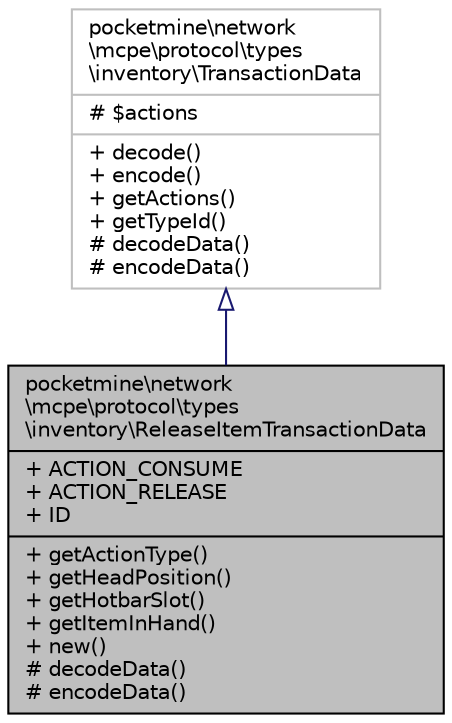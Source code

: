 digraph "pocketmine\network\mcpe\protocol\types\inventory\ReleaseItemTransactionData"
{
 // INTERACTIVE_SVG=YES
 // LATEX_PDF_SIZE
  edge [fontname="Helvetica",fontsize="10",labelfontname="Helvetica",labelfontsize="10"];
  node [fontname="Helvetica",fontsize="10",shape=record];
  Node1 [label="{pocketmine\\network\l\\mcpe\\protocol\\types\l\\inventory\\ReleaseItemTransactionData\n|+ ACTION_CONSUME\l+ ACTION_RELEASE\l+ ID\l|+ getActionType()\l+ getHeadPosition()\l+ getHotbarSlot()\l+ getItemInHand()\l+ new()\l# decodeData()\l# encodeData()\l}",height=0.2,width=0.4,color="black", fillcolor="grey75", style="filled", fontcolor="black",tooltip=" "];
  Node2 -> Node1 [dir="back",color="midnightblue",fontsize="10",style="solid",arrowtail="onormal",fontname="Helvetica"];
  Node2 [label="{pocketmine\\network\l\\mcpe\\protocol\\types\l\\inventory\\TransactionData\n|# $actions\l|+ decode()\l+ encode()\l+ getActions()\l+ getTypeId()\l# decodeData()\l# encodeData()\l}",height=0.2,width=0.4,color="grey75", fillcolor="white", style="filled",URL="$d6/da6/classpocketmine_1_1network_1_1mcpe_1_1protocol_1_1types_1_1inventory_1_1_transaction_data.html",tooltip=" "];
}
